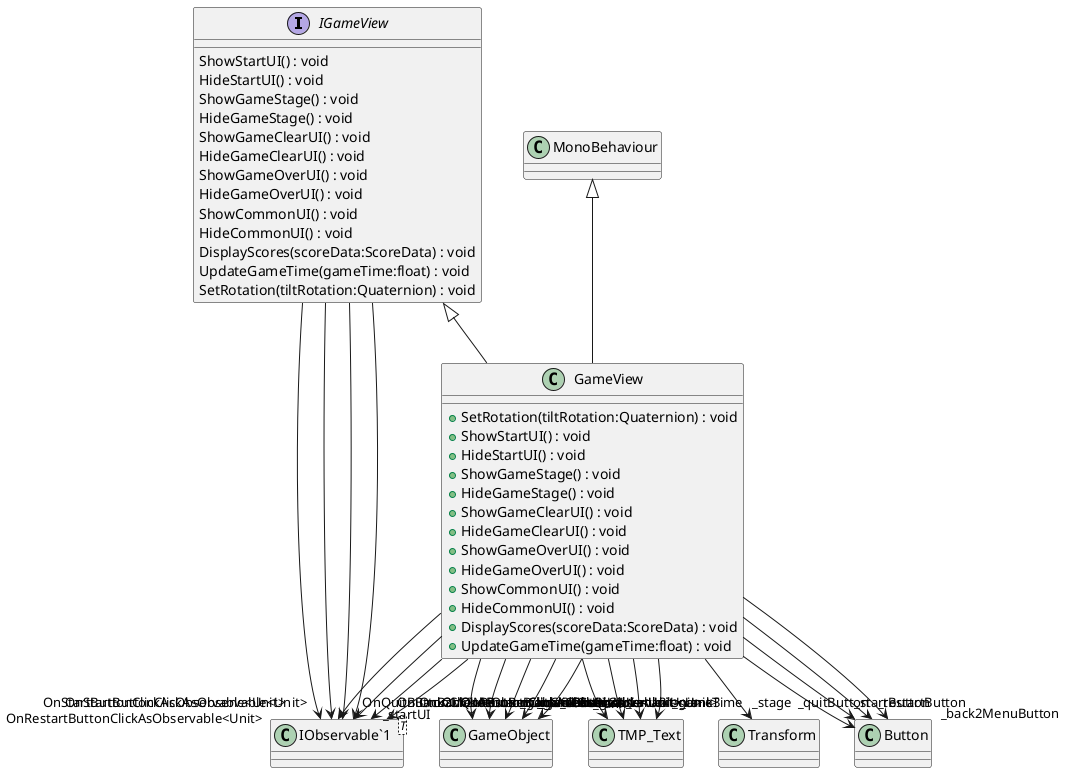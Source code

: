 @startuml
interface IGameView {
    ShowStartUI() : void
    HideStartUI() : void
    ShowGameStage() : void
    HideGameStage() : void
    ShowGameClearUI() : void
    HideGameClearUI() : void
    ShowGameOverUI() : void
    HideGameOverUI() : void
    ShowCommonUI() : void
    HideCommonUI() : void
    DisplayScores(scoreData:ScoreData) : void
    UpdateGameTime(gameTime:float) : void
    SetRotation(tiltRotation:Quaternion) : void
}
class GameView {
    + SetRotation(tiltRotation:Quaternion) : void
    + ShowStartUI() : void
    + HideStartUI() : void
    + ShowGameStage() : void
    + HideGameStage() : void
    + ShowGameClearUI() : void
    + HideGameClearUI() : void
    + ShowGameOverUI() : void
    + HideGameOverUI() : void
    + ShowCommonUI() : void
    + HideCommonUI() : void
    + DisplayScores(scoreData:ScoreData) : void
    + UpdateGameTime(gameTime:float) : void
}
class "IObservable`1"<T> {
}
IGameView --> "OnStartButtonClickAsObservable<Unit>" "IObservable`1"
IGameView --> "OnQuitButtonClickAsObservable<Unit>" "IObservable`1"
IGameView --> "OnRestartButtonClickAsObservable<Unit>" "IObservable`1"
IGameView --> "OnBack2MenuButtonClickAsObservable<Unit>" "IObservable`1"
MonoBehaviour <|-- GameView
IGameView <|-- GameView
GameView --> "_startUI" GameObject
GameView --> "_gameStage" GameObject
GameView --> "_gameClearUI" GameObject
GameView --> "_gameOverUI" GameObject
GameView --> "_commonUI" GameObject
GameView --> "_rank1" TMP_Text
GameView --> "_rank2" TMP_Text
GameView --> "_rank3" TMP_Text
GameView --> "_gameTime" TMP_Text
GameView --> "_stage" Transform
GameView --> "_startButton" Button
GameView --> "_quitButton" Button
GameView --> "_restartButton" Button
GameView --> "_back2MenuButton" Button
GameView --> "OnStartButtonClickAsObservable<Unit>" "IObservable`1"
GameView --> "OnQuitButtonClickAsObservable<Unit>" "IObservable`1"
GameView --> "OnRestartButtonClickAsObservable<Unit>" "IObservable`1"
GameView --> "OnBack2MenuButtonClickAsObservable<Unit>" "IObservable`1"
@enduml
